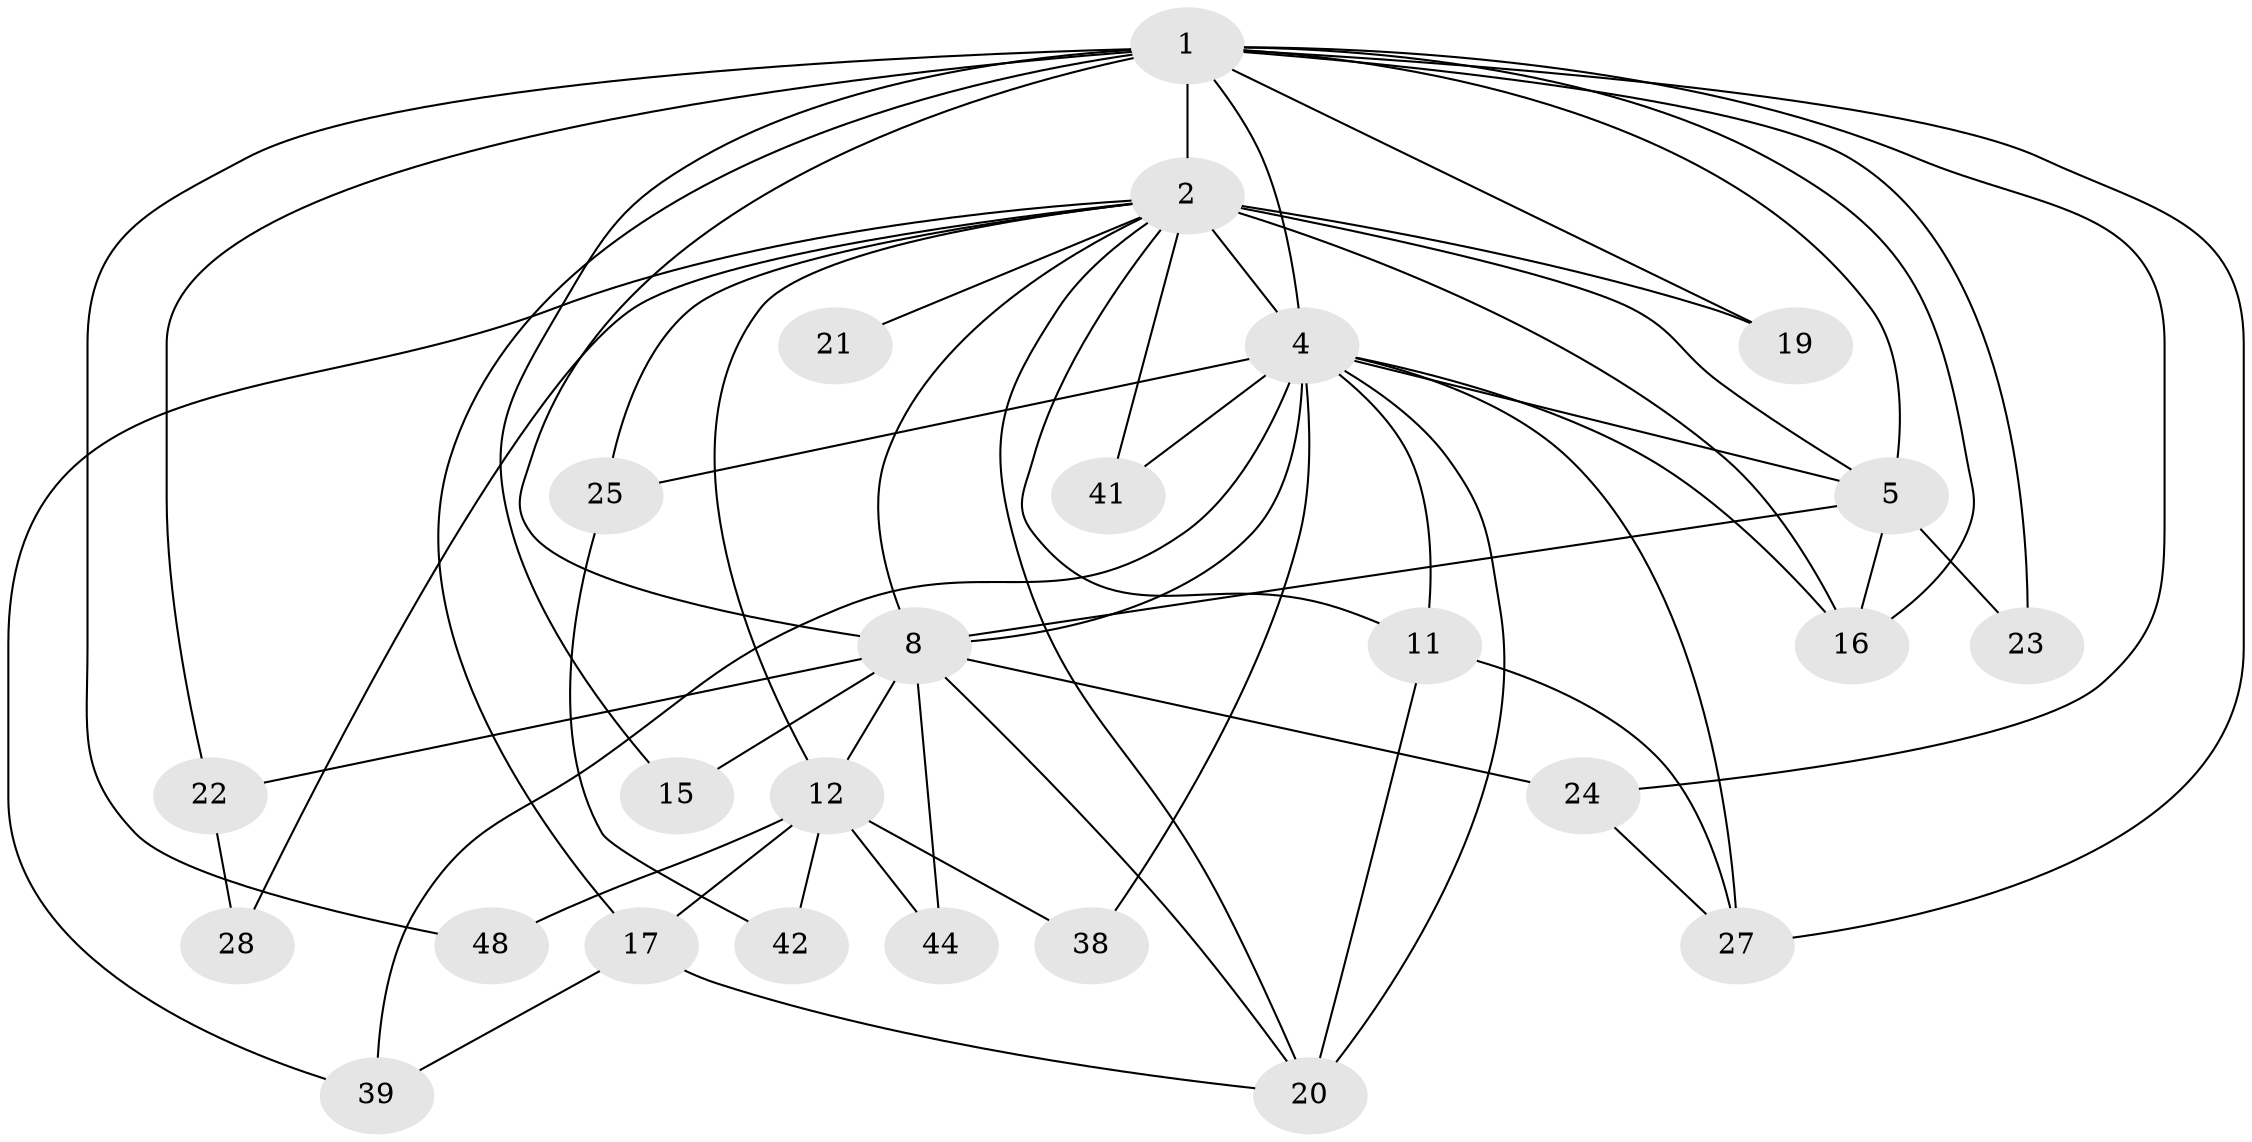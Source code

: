 // original degree distribution, {16: 0.0196078431372549, 17: 0.0392156862745098, 15: 0.058823529411764705, 12: 0.0392156862745098, 11: 0.0196078431372549, 14: 0.0196078431372549, 4: 0.0784313725490196, 7: 0.0196078431372549, 2: 0.49019607843137253, 5: 0.0392156862745098, 3: 0.17647058823529413}
// Generated by graph-tools (version 1.1) at 2025/13/03/09/25 04:13:49]
// undirected, 25 vertices, 57 edges
graph export_dot {
graph [start="1"]
  node [color=gray90,style=filled];
  1 [super="+3"];
  2 [super="+13+6+40+34+18"];
  4 [super="+14+10"];
  5;
  8 [super="+29+33"];
  11 [super="+46+31"];
  12;
  15;
  16 [super="+26+30"];
  17;
  19;
  20;
  21;
  22;
  23;
  24 [super="+32"];
  25 [super="+43+37"];
  27;
  28;
  38;
  39;
  41;
  42;
  44;
  48;
  1 -- 2 [weight=9];
  1 -- 4 [weight=5];
  1 -- 5 [weight=2];
  1 -- 8 [weight=3];
  1 -- 16 [weight=2];
  1 -- 22;
  1 -- 27;
  1 -- 48;
  1 -- 15;
  1 -- 17;
  1 -- 19;
  1 -- 23;
  1 -- 24;
  2 -- 4 [weight=10];
  2 -- 5 [weight=4];
  2 -- 8 [weight=4];
  2 -- 21 [weight=2];
  2 -- 28;
  2 -- 16 [weight=2];
  2 -- 11;
  2 -- 12;
  2 -- 19;
  2 -- 20;
  2 -- 25 [weight=2];
  2 -- 39;
  2 -- 41;
  4 -- 5 [weight=3];
  4 -- 8 [weight=2];
  4 -- 11;
  4 -- 38;
  4 -- 39;
  4 -- 41;
  4 -- 25 [weight=2];
  4 -- 16;
  4 -- 20;
  4 -- 27;
  5 -- 8;
  5 -- 23;
  5 -- 16;
  8 -- 12;
  8 -- 15;
  8 -- 22;
  8 -- 24;
  8 -- 20;
  8 -- 44;
  11 -- 27;
  11 -- 20;
  12 -- 17;
  12 -- 38;
  12 -- 42;
  12 -- 44;
  12 -- 48;
  17 -- 20;
  17 -- 39;
  22 -- 28;
  24 -- 27;
  25 -- 42;
}
